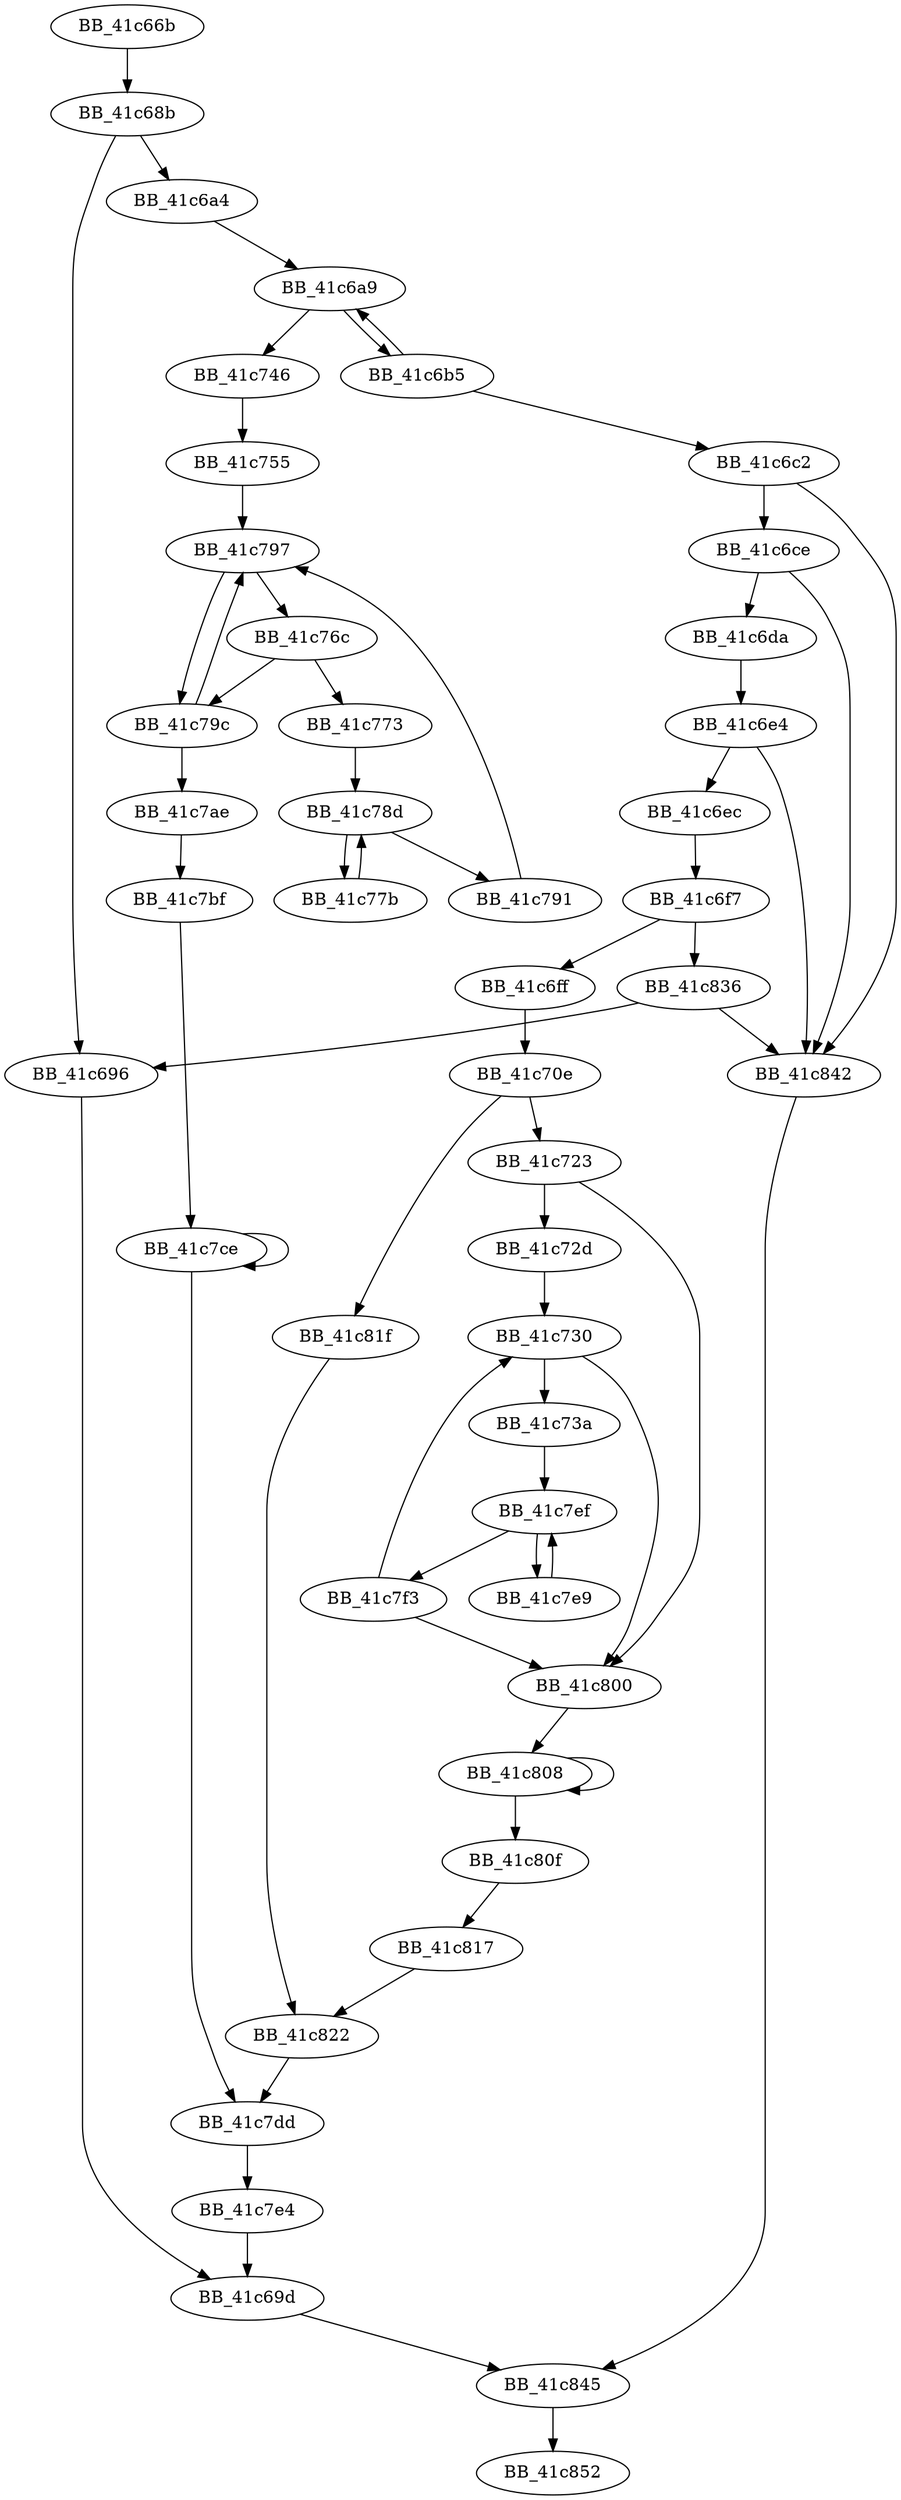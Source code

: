 DiGraph __setmbcp_nolock{
BB_41c66b->BB_41c68b
BB_41c68b->BB_41c696
BB_41c68b->BB_41c6a4
BB_41c696->BB_41c69d
BB_41c69d->BB_41c845
BB_41c6a4->BB_41c6a9
BB_41c6a9->BB_41c6b5
BB_41c6a9->BB_41c746
BB_41c6b5->BB_41c6a9
BB_41c6b5->BB_41c6c2
BB_41c6c2->BB_41c6ce
BB_41c6c2->BB_41c842
BB_41c6ce->BB_41c6da
BB_41c6ce->BB_41c842
BB_41c6da->BB_41c6e4
BB_41c6e4->BB_41c6ec
BB_41c6e4->BB_41c842
BB_41c6ec->BB_41c6f7
BB_41c6f7->BB_41c6ff
BB_41c6f7->BB_41c836
BB_41c6ff->BB_41c70e
BB_41c70e->BB_41c723
BB_41c70e->BB_41c81f
BB_41c723->BB_41c72d
BB_41c723->BB_41c800
BB_41c72d->BB_41c730
BB_41c730->BB_41c73a
BB_41c730->BB_41c800
BB_41c73a->BB_41c7ef
BB_41c746->BB_41c755
BB_41c755->BB_41c797
BB_41c76c->BB_41c773
BB_41c76c->BB_41c79c
BB_41c773->BB_41c78d
BB_41c77b->BB_41c78d
BB_41c78d->BB_41c77b
BB_41c78d->BB_41c791
BB_41c791->BB_41c797
BB_41c797->BB_41c76c
BB_41c797->BB_41c79c
BB_41c79c->BB_41c797
BB_41c79c->BB_41c7ae
BB_41c7ae->BB_41c7bf
BB_41c7bf->BB_41c7ce
BB_41c7ce->BB_41c7ce
BB_41c7ce->BB_41c7dd
BB_41c7dd->BB_41c7e4
BB_41c7e4->BB_41c69d
BB_41c7e9->BB_41c7ef
BB_41c7ef->BB_41c7e9
BB_41c7ef->BB_41c7f3
BB_41c7f3->BB_41c730
BB_41c7f3->BB_41c800
BB_41c800->BB_41c808
BB_41c808->BB_41c808
BB_41c808->BB_41c80f
BB_41c80f->BB_41c817
BB_41c817->BB_41c822
BB_41c81f->BB_41c822
BB_41c822->BB_41c7dd
BB_41c836->BB_41c696
BB_41c836->BB_41c842
BB_41c842->BB_41c845
BB_41c845->BB_41c852
}

